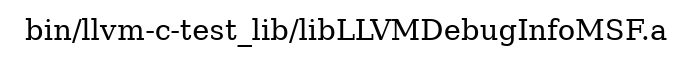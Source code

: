 digraph "bin/llvm-c-test_lib/libLLVMDebugInfoMSF.a" {
	label="bin/llvm-c-test_lib/libLLVMDebugInfoMSF.a";
	rankdir=LR;

}
